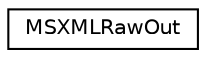 digraph "Graphical Class Hierarchy"
{
  edge [fontname="Helvetica",fontsize="10",labelfontname="Helvetica",labelfontsize="10"];
  node [fontname="Helvetica",fontsize="10",shape=record];
  rankdir="LR";
  Node0 [label="MSXMLRawOut",height=0.2,width=0.4,color="black", fillcolor="white", style="filled",URL="$db/df1/class_m_s_x_m_l_raw_out.html",tooltip="Realises dumping the complete network state. "];
}
